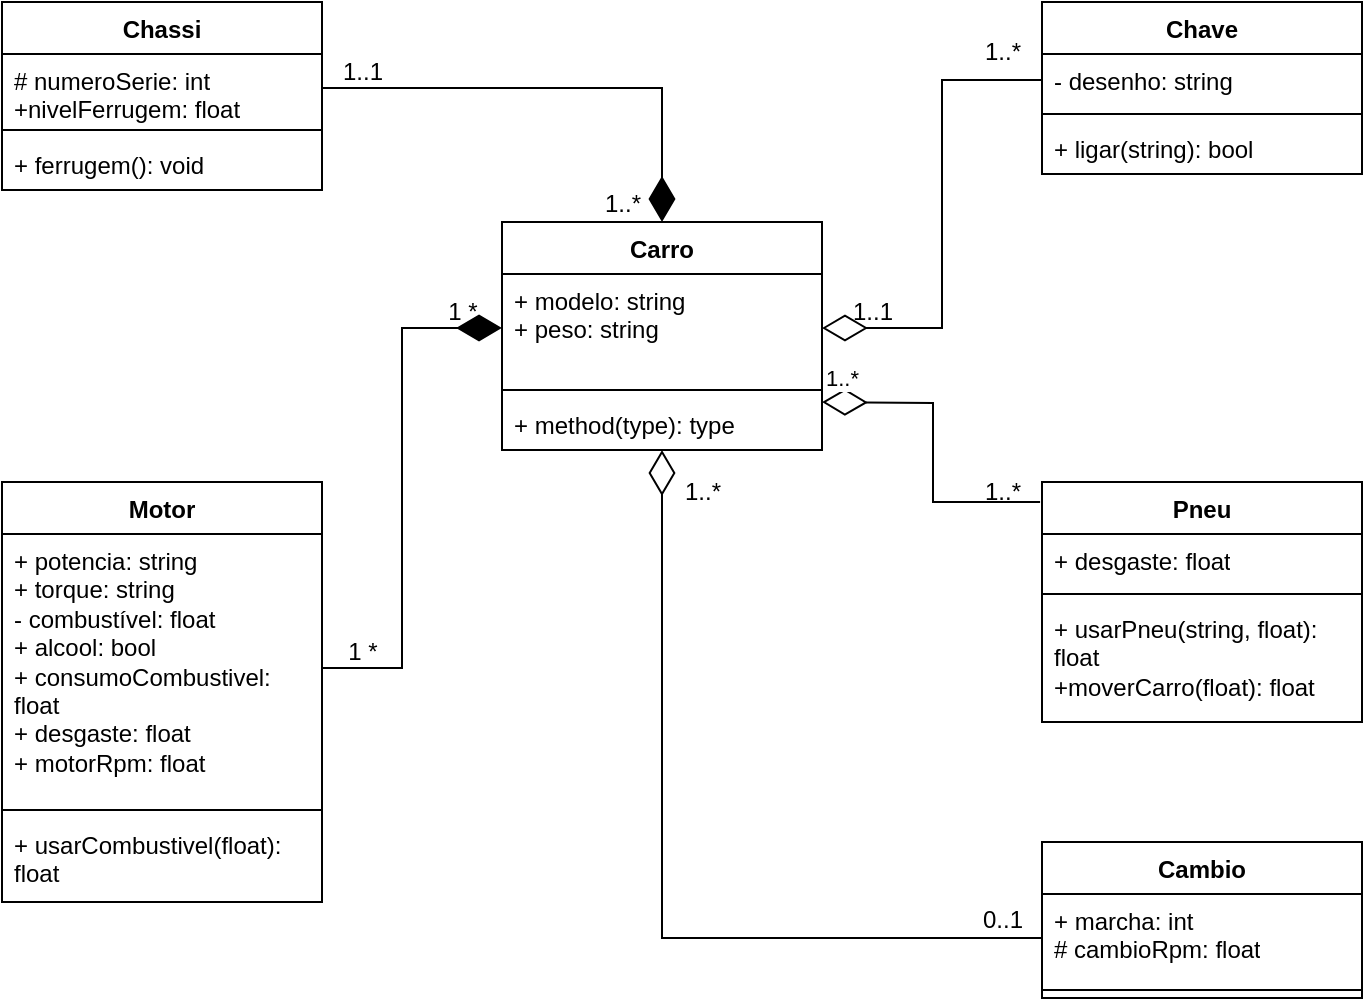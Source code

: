<mxfile version="24.4.2" type="device">
  <diagram name="Página-1" id="OZVfyWejL4D2lJ1vM_j1">
    <mxGraphModel dx="1434" dy="780" grid="1" gridSize="10" guides="1" tooltips="1" connect="1" arrows="1" fold="1" page="1" pageScale="1" pageWidth="827" pageHeight="1169" math="0" shadow="0">
      <root>
        <mxCell id="0" />
        <mxCell id="1" parent="0" />
        <mxCell id="gWtHGgiV8D_pJiZNHTva-43" style="edgeStyle=orthogonalEdgeStyle;rounded=0;orthogonalLoop=1;jettySize=auto;html=1;entryX=0;entryY=0.5;entryDx=0;entryDy=0;startArrow=diamondThin;startFill=0;endArrow=none;endFill=0;startSize=20;" edge="1" parent="1" source="_mxgRhIuYwHf2Pne-4MA-1" target="gWtHGgiV8D_pJiZNHTva-21">
          <mxGeometry relative="1" as="geometry" />
        </mxCell>
        <mxCell id="gWtHGgiV8D_pJiZNHTva-46" style="edgeStyle=orthogonalEdgeStyle;rounded=0;orthogonalLoop=1;jettySize=auto;html=1;entryX=1;entryY=0.5;entryDx=0;entryDy=0;endArrow=none;endFill=0;startArrow=diamondThin;startFill=1;startSize=20;" edge="1" parent="1" source="_mxgRhIuYwHf2Pne-4MA-1" target="gWtHGgiV8D_pJiZNHTva-3">
          <mxGeometry relative="1" as="geometry" />
        </mxCell>
        <mxCell id="_mxgRhIuYwHf2Pne-4MA-1" value="Carro" style="swimlane;fontStyle=1;align=center;verticalAlign=top;childLayout=stackLayout;horizontal=1;startSize=26;horizontalStack=0;resizeParent=1;resizeParentMax=0;resizeLast=0;collapsible=1;marginBottom=0;whiteSpace=wrap;html=1;" parent="1" vertex="1">
          <mxGeometry x="310" y="210" width="160" height="114" as="geometry">
            <mxRectangle x="310" y="210" width="70" height="30" as="alternateBounds" />
          </mxGeometry>
        </mxCell>
        <mxCell id="_mxgRhIuYwHf2Pne-4MA-2" value="&lt;div&gt;&lt;span style=&quot;background-color: initial;&quot;&gt;+ modelo: string&lt;/span&gt;&lt;/div&gt;&lt;div&gt;&lt;span style=&quot;background-color: initial;&quot;&gt;+ peso: string&lt;/span&gt;&lt;/div&gt;" style="text;strokeColor=none;fillColor=none;align=left;verticalAlign=top;spacingLeft=4;spacingRight=4;overflow=hidden;rotatable=0;points=[[0,0.5],[1,0.5]];portConstraint=eastwest;whiteSpace=wrap;html=1;" parent="_mxgRhIuYwHf2Pne-4MA-1" vertex="1">
          <mxGeometry y="26" width="160" height="54" as="geometry" />
        </mxCell>
        <mxCell id="_mxgRhIuYwHf2Pne-4MA-3" value="" style="line;strokeWidth=1;fillColor=none;align=left;verticalAlign=middle;spacingTop=-1;spacingLeft=3;spacingRight=3;rotatable=0;labelPosition=right;points=[];portConstraint=eastwest;strokeColor=inherit;" parent="_mxgRhIuYwHf2Pne-4MA-1" vertex="1">
          <mxGeometry y="80" width="160" height="8" as="geometry" />
        </mxCell>
        <mxCell id="_mxgRhIuYwHf2Pne-4MA-4" value="+ method(type): type" style="text;strokeColor=none;fillColor=none;align=left;verticalAlign=top;spacingLeft=4;spacingRight=4;overflow=hidden;rotatable=0;points=[[0,0.5],[1,0.5]];portConstraint=eastwest;whiteSpace=wrap;html=1;" parent="_mxgRhIuYwHf2Pne-4MA-1" vertex="1">
          <mxGeometry y="88" width="160" height="26" as="geometry" />
        </mxCell>
        <mxCell id="_mxgRhIuYwHf2Pne-4MA-9" value="Motor" style="swimlane;fontStyle=1;align=center;verticalAlign=top;childLayout=stackLayout;horizontal=1;startSize=26;horizontalStack=0;resizeParent=1;resizeParentMax=0;resizeLast=0;collapsible=1;marginBottom=0;whiteSpace=wrap;html=1;" parent="1" vertex="1">
          <mxGeometry x="60" y="340" width="160" height="210" as="geometry" />
        </mxCell>
        <mxCell id="_mxgRhIuYwHf2Pne-4MA-10" value="+ potencia: string&lt;div&gt;+ torque: string&lt;/div&gt;&lt;div&gt;- combustível: float&lt;/div&gt;&lt;div&gt;+ alcool: bool&lt;/div&gt;&lt;div&gt;+ consumoCombustivel: float&lt;/div&gt;&lt;div&gt;+ desgaste: float&lt;/div&gt;&lt;div&gt;+ motorRpm: float&lt;/div&gt;" style="text;strokeColor=none;fillColor=none;align=left;verticalAlign=top;spacingLeft=4;spacingRight=4;overflow=hidden;rotatable=0;points=[[0,0.5],[1,0.5]];portConstraint=eastwest;whiteSpace=wrap;html=1;" parent="_mxgRhIuYwHf2Pne-4MA-9" vertex="1">
          <mxGeometry y="26" width="160" height="134" as="geometry" />
        </mxCell>
        <mxCell id="_mxgRhIuYwHf2Pne-4MA-11" value="" style="line;strokeWidth=1;fillColor=none;align=left;verticalAlign=middle;spacingTop=-1;spacingLeft=3;spacingRight=3;rotatable=0;labelPosition=right;points=[];portConstraint=eastwest;strokeColor=inherit;" parent="_mxgRhIuYwHf2Pne-4MA-9" vertex="1">
          <mxGeometry y="160" width="160" height="8" as="geometry" />
        </mxCell>
        <mxCell id="_mxgRhIuYwHf2Pne-4MA-12" value="+ usarCombustivel(float): float" style="text;strokeColor=none;fillColor=none;align=left;verticalAlign=top;spacingLeft=4;spacingRight=4;overflow=hidden;rotatable=0;points=[[0,0.5],[1,0.5]];portConstraint=eastwest;whiteSpace=wrap;html=1;" parent="_mxgRhIuYwHf2Pne-4MA-9" vertex="1">
          <mxGeometry y="168" width="160" height="42" as="geometry" />
        </mxCell>
        <mxCell id="gWtHGgiV8D_pJiZNHTva-1" value="" style="text;strokeColor=none;fillColor=none;align=left;verticalAlign=middle;spacingTop=-1;spacingLeft=4;spacingRight=4;rotatable=0;labelPosition=right;points=[];portConstraint=eastwest;" vertex="1" parent="1">
          <mxGeometry x="400" y="390" width="20" height="14" as="geometry" />
        </mxCell>
        <mxCell id="gWtHGgiV8D_pJiZNHTva-2" value="Chassi" style="swimlane;fontStyle=1;align=center;verticalAlign=top;childLayout=stackLayout;horizontal=1;startSize=26;horizontalStack=0;resizeParent=1;resizeParentMax=0;resizeLast=0;collapsible=1;marginBottom=0;whiteSpace=wrap;html=1;" vertex="1" parent="1">
          <mxGeometry x="60" y="100" width="160" height="94" as="geometry" />
        </mxCell>
        <mxCell id="gWtHGgiV8D_pJiZNHTva-3" value="# numeroSerie: int&lt;div&gt;+nivelFerrugem: float&lt;/div&gt;" style="text;strokeColor=none;fillColor=none;align=left;verticalAlign=top;spacingLeft=4;spacingRight=4;overflow=hidden;rotatable=0;points=[[0,0.5],[1,0.5]];portConstraint=eastwest;whiteSpace=wrap;html=1;" vertex="1" parent="gWtHGgiV8D_pJiZNHTva-2">
          <mxGeometry y="26" width="160" height="34" as="geometry" />
        </mxCell>
        <mxCell id="gWtHGgiV8D_pJiZNHTva-4" value="" style="line;strokeWidth=1;fillColor=none;align=left;verticalAlign=middle;spacingTop=-1;spacingLeft=3;spacingRight=3;rotatable=0;labelPosition=right;points=[];portConstraint=eastwest;strokeColor=inherit;" vertex="1" parent="gWtHGgiV8D_pJiZNHTva-2">
          <mxGeometry y="60" width="160" height="8" as="geometry" />
        </mxCell>
        <mxCell id="gWtHGgiV8D_pJiZNHTva-5" value="+ ferrugem(): void" style="text;strokeColor=none;fillColor=none;align=left;verticalAlign=top;spacingLeft=4;spacingRight=4;overflow=hidden;rotatable=0;points=[[0,0.5],[1,0.5]];portConstraint=eastwest;whiteSpace=wrap;html=1;" vertex="1" parent="gWtHGgiV8D_pJiZNHTva-2">
          <mxGeometry y="68" width="160" height="26" as="geometry" />
        </mxCell>
        <mxCell id="gWtHGgiV8D_pJiZNHTva-6" value="Pneu" style="swimlane;fontStyle=1;align=center;verticalAlign=top;childLayout=stackLayout;horizontal=1;startSize=26;horizontalStack=0;resizeParent=1;resizeParentMax=0;resizeLast=0;collapsible=1;marginBottom=0;whiteSpace=wrap;html=1;" vertex="1" parent="1">
          <mxGeometry x="580" y="340" width="160" height="120" as="geometry" />
        </mxCell>
        <mxCell id="gWtHGgiV8D_pJiZNHTva-7" value="+ desgaste: float&lt;div&gt;&lt;br&gt;&lt;/div&gt;" style="text;strokeColor=none;fillColor=none;align=left;verticalAlign=top;spacingLeft=4;spacingRight=4;overflow=hidden;rotatable=0;points=[[0,0.5],[1,0.5]];portConstraint=eastwest;whiteSpace=wrap;html=1;" vertex="1" parent="gWtHGgiV8D_pJiZNHTva-6">
          <mxGeometry y="26" width="160" height="26" as="geometry" />
        </mxCell>
        <mxCell id="gWtHGgiV8D_pJiZNHTva-8" value="" style="line;strokeWidth=1;fillColor=none;align=left;verticalAlign=middle;spacingTop=-1;spacingLeft=3;spacingRight=3;rotatable=0;labelPosition=right;points=[];portConstraint=eastwest;strokeColor=inherit;" vertex="1" parent="gWtHGgiV8D_pJiZNHTva-6">
          <mxGeometry y="52" width="160" height="8" as="geometry" />
        </mxCell>
        <mxCell id="gWtHGgiV8D_pJiZNHTva-9" value="+ usarPneu(string, float): float&lt;div&gt;+moverCarro(float): float&lt;/div&gt;" style="text;strokeColor=none;fillColor=none;align=left;verticalAlign=top;spacingLeft=4;spacingRight=4;overflow=hidden;rotatable=0;points=[[0,0.5],[1,0.5]];portConstraint=eastwest;whiteSpace=wrap;html=1;" vertex="1" parent="gWtHGgiV8D_pJiZNHTva-6">
          <mxGeometry y="60" width="160" height="60" as="geometry" />
        </mxCell>
        <mxCell id="gWtHGgiV8D_pJiZNHTva-12" value="Chave" style="swimlane;fontStyle=1;align=center;verticalAlign=top;childLayout=stackLayout;horizontal=1;startSize=26;horizontalStack=0;resizeParent=1;resizeParentMax=0;resizeLast=0;collapsible=1;marginBottom=0;whiteSpace=wrap;html=1;" vertex="1" parent="1">
          <mxGeometry x="580" y="100" width="160" height="86" as="geometry" />
        </mxCell>
        <mxCell id="gWtHGgiV8D_pJiZNHTva-13" value="- desenho: string" style="text;strokeColor=none;fillColor=none;align=left;verticalAlign=top;spacingLeft=4;spacingRight=4;overflow=hidden;rotatable=0;points=[[0,0.5],[1,0.5]];portConstraint=eastwest;whiteSpace=wrap;html=1;" vertex="1" parent="gWtHGgiV8D_pJiZNHTva-12">
          <mxGeometry y="26" width="160" height="26" as="geometry" />
        </mxCell>
        <mxCell id="gWtHGgiV8D_pJiZNHTva-14" value="" style="line;strokeWidth=1;fillColor=none;align=left;verticalAlign=middle;spacingTop=-1;spacingLeft=3;spacingRight=3;rotatable=0;labelPosition=right;points=[];portConstraint=eastwest;strokeColor=inherit;" vertex="1" parent="gWtHGgiV8D_pJiZNHTva-12">
          <mxGeometry y="52" width="160" height="8" as="geometry" />
        </mxCell>
        <mxCell id="gWtHGgiV8D_pJiZNHTva-15" value="+ ligar(string): bool" style="text;strokeColor=none;fillColor=none;align=left;verticalAlign=top;spacingLeft=4;spacingRight=4;overflow=hidden;rotatable=0;points=[[0,0.5],[1,0.5]];portConstraint=eastwest;whiteSpace=wrap;html=1;" vertex="1" parent="gWtHGgiV8D_pJiZNHTva-12">
          <mxGeometry y="60" width="160" height="26" as="geometry" />
        </mxCell>
        <mxCell id="gWtHGgiV8D_pJiZNHTva-20" value="Cambio" style="swimlane;fontStyle=1;align=center;verticalAlign=top;childLayout=stackLayout;horizontal=1;startSize=26;horizontalStack=0;resizeParent=1;resizeParentMax=0;resizeLast=0;collapsible=1;marginBottom=0;whiteSpace=wrap;html=1;" vertex="1" parent="1">
          <mxGeometry x="580" y="520" width="160" height="78" as="geometry" />
        </mxCell>
        <mxCell id="gWtHGgiV8D_pJiZNHTva-21" value="+ marcha: int&lt;div&gt;# cambioRpm: float&lt;/div&gt;" style="text;strokeColor=none;fillColor=none;align=left;verticalAlign=top;spacingLeft=4;spacingRight=4;overflow=hidden;rotatable=0;points=[[0,0.5],[1,0.5]];portConstraint=eastwest;whiteSpace=wrap;html=1;" vertex="1" parent="gWtHGgiV8D_pJiZNHTva-20">
          <mxGeometry y="26" width="160" height="44" as="geometry" />
        </mxCell>
        <mxCell id="gWtHGgiV8D_pJiZNHTva-22" value="" style="line;strokeWidth=1;fillColor=none;align=left;verticalAlign=middle;spacingTop=-1;spacingLeft=3;spacingRight=3;rotatable=0;labelPosition=right;points=[];portConstraint=eastwest;strokeColor=inherit;" vertex="1" parent="gWtHGgiV8D_pJiZNHTva-20">
          <mxGeometry y="70" width="160" height="8" as="geometry" />
        </mxCell>
        <mxCell id="gWtHGgiV8D_pJiZNHTva-29" style="edgeStyle=orthogonalEdgeStyle;rounded=0;orthogonalLoop=1;jettySize=auto;html=1;startArrow=diamondThin;startFill=1;endArrow=none;endFill=0;startSize=20;" edge="1" parent="1" source="_mxgRhIuYwHf2Pne-4MA-2" target="_mxgRhIuYwHf2Pne-4MA-10">
          <mxGeometry relative="1" as="geometry" />
        </mxCell>
        <mxCell id="gWtHGgiV8D_pJiZNHTva-31" value="1 *" style="text;html=1;align=center;verticalAlign=middle;resizable=0;points=[];autosize=1;strokeColor=none;fillColor=none;" vertex="1" parent="1">
          <mxGeometry x="270" y="240" width="40" height="30" as="geometry" />
        </mxCell>
        <mxCell id="gWtHGgiV8D_pJiZNHTva-33" value="1 *" style="text;html=1;align=center;verticalAlign=middle;resizable=0;points=[];autosize=1;strokeColor=none;fillColor=none;" vertex="1" parent="1">
          <mxGeometry x="220" y="410" width="40" height="30" as="geometry" />
        </mxCell>
        <mxCell id="gWtHGgiV8D_pJiZNHTva-35" style="edgeStyle=orthogonalEdgeStyle;rounded=0;orthogonalLoop=1;jettySize=auto;html=1;entryX=0;entryY=0.5;entryDx=0;entryDy=0;startArrow=diamondThin;startFill=0;endArrow=none;endFill=0;startSize=20;" edge="1" parent="1" source="_mxgRhIuYwHf2Pne-4MA-2" target="gWtHGgiV8D_pJiZNHTva-13">
          <mxGeometry relative="1" as="geometry" />
        </mxCell>
        <mxCell id="gWtHGgiV8D_pJiZNHTva-36" value="1..1" style="text;html=1;align=center;verticalAlign=middle;resizable=0;points=[];autosize=1;strokeColor=none;fillColor=none;" vertex="1" parent="1">
          <mxGeometry x="475" y="240" width="40" height="30" as="geometry" />
        </mxCell>
        <mxCell id="gWtHGgiV8D_pJiZNHTva-37" value="1..*" style="text;html=1;align=center;verticalAlign=middle;resizable=0;points=[];autosize=1;strokeColor=none;fillColor=none;" vertex="1" parent="1">
          <mxGeometry x="540" y="110" width="40" height="30" as="geometry" />
        </mxCell>
        <mxCell id="gWtHGgiV8D_pJiZNHTva-39" value="1..*" style="endArrow=none;html=1;endSize=12;startArrow=diamondThin;startSize=20;startFill=0;edgeStyle=orthogonalEdgeStyle;align=left;verticalAlign=bottom;rounded=0;entryX=-0.006;entryY=0.083;entryDx=0;entryDy=0;entryPerimeter=0;endFill=0;" edge="1" parent="1" target="gWtHGgiV8D_pJiZNHTva-6">
          <mxGeometry x="-1" y="3" relative="1" as="geometry">
            <mxPoint x="470" y="300" as="sourcePoint" />
            <mxPoint x="630" y="300" as="targetPoint" />
          </mxGeometry>
        </mxCell>
        <mxCell id="gWtHGgiV8D_pJiZNHTva-40" value="1..*" style="text;html=1;align=center;verticalAlign=middle;resizable=0;points=[];autosize=1;strokeColor=none;fillColor=none;" vertex="1" parent="1">
          <mxGeometry x="540" y="330" width="40" height="30" as="geometry" />
        </mxCell>
        <mxCell id="gWtHGgiV8D_pJiZNHTva-44" value="1..*" style="text;html=1;align=center;verticalAlign=middle;resizable=0;points=[];autosize=1;strokeColor=none;fillColor=none;" vertex="1" parent="1">
          <mxGeometry x="390" y="330" width="40" height="30" as="geometry" />
        </mxCell>
        <mxCell id="gWtHGgiV8D_pJiZNHTva-45" value="0..1" style="text;html=1;align=center;verticalAlign=middle;resizable=0;points=[];autosize=1;strokeColor=none;fillColor=none;" vertex="1" parent="1">
          <mxGeometry x="540" y="544" width="40" height="30" as="geometry" />
        </mxCell>
        <mxCell id="gWtHGgiV8D_pJiZNHTva-47" value="1..1" style="text;html=1;align=center;verticalAlign=middle;resizable=0;points=[];autosize=1;strokeColor=none;fillColor=none;" vertex="1" parent="1">
          <mxGeometry x="220" y="120" width="40" height="30" as="geometry" />
        </mxCell>
        <mxCell id="gWtHGgiV8D_pJiZNHTva-48" value="1..*" style="text;html=1;align=center;verticalAlign=middle;resizable=0;points=[];autosize=1;strokeColor=none;fillColor=none;" vertex="1" parent="1">
          <mxGeometry x="350" y="186" width="40" height="30" as="geometry" />
        </mxCell>
      </root>
    </mxGraphModel>
  </diagram>
</mxfile>
